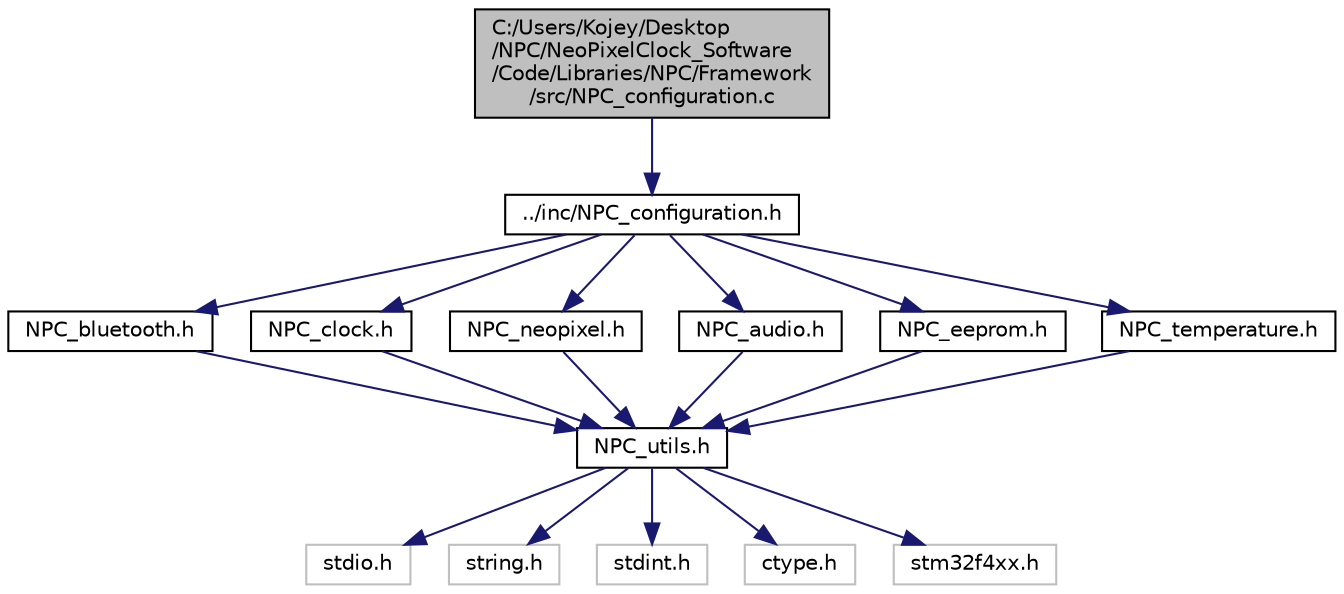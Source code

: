 digraph "C:/Users/Kojey/Desktop/NPC/NeoPixelClock_Software/Code/Libraries/NPC/Framework/src/NPC_configuration.c"
{
  edge [fontname="Helvetica",fontsize="10",labelfontname="Helvetica",labelfontsize="10"];
  node [fontname="Helvetica",fontsize="10",shape=record];
  Node0 [label="C:/Users/Kojey/Desktop\l/NPC/NeoPixelClock_Software\l/Code/Libraries/NPC/Framework\l/src/NPC_configuration.c",height=0.2,width=0.4,color="black", fillcolor="grey75", style="filled", fontcolor="black"];
  Node0 -> Node1 [color="midnightblue",fontsize="10",style="solid"];
  Node1 [label="../inc/NPC_configuration.h",height=0.2,width=0.4,color="black", fillcolor="white", style="filled",URL="$_n_p_c__configuration_8h.html",tooltip="This file contains all the main initialization prototypes used by the NPC. "];
  Node1 -> Node2 [color="midnightblue",fontsize="10",style="solid"];
  Node2 [label="NPC_bluetooth.h",height=0.2,width=0.4,color="black", fillcolor="white", style="filled",URL="$_n_p_c__bluetooth_8h.html",tooltip="This file contains all the configuration prototypes used by the bluetooth firmware. "];
  Node2 -> Node3 [color="midnightblue",fontsize="10",style="solid"];
  Node3 [label="NPC_utils.h",height=0.2,width=0.4,color="black", fillcolor="white", style="filled",URL="$_n_p_c__utils_8h.html",tooltip="This file contains all the utility functions prototypes used by the NPC. "];
  Node3 -> Node4 [color="midnightblue",fontsize="10",style="solid"];
  Node4 [label="stdio.h",height=0.2,width=0.4,color="grey75", fillcolor="white", style="filled"];
  Node3 -> Node5 [color="midnightblue",fontsize="10",style="solid"];
  Node5 [label="string.h",height=0.2,width=0.4,color="grey75", fillcolor="white", style="filled"];
  Node3 -> Node6 [color="midnightblue",fontsize="10",style="solid"];
  Node6 [label="stdint.h",height=0.2,width=0.4,color="grey75", fillcolor="white", style="filled"];
  Node3 -> Node7 [color="midnightblue",fontsize="10",style="solid"];
  Node7 [label="ctype.h",height=0.2,width=0.4,color="grey75", fillcolor="white", style="filled"];
  Node3 -> Node8 [color="midnightblue",fontsize="10",style="solid"];
  Node8 [label="stm32f4xx.h",height=0.2,width=0.4,color="grey75", fillcolor="white", style="filled"];
  Node1 -> Node9 [color="midnightblue",fontsize="10",style="solid"];
  Node9 [label="NPC_clock.h",height=0.2,width=0.4,color="black", fillcolor="white", style="filled",URL="$_n_p_c__clock_8h.html",tooltip="This file contains all the functions prototypes for the clock firmware library used for the NPC..."];
  Node9 -> Node3 [color="midnightblue",fontsize="10",style="solid"];
  Node1 -> Node10 [color="midnightblue",fontsize="10",style="solid"];
  Node10 [label="NPC_neopixel.h",height=0.2,width=0.4,color="black", fillcolor="white", style="filled",URL="$_n_p_c__neopixel_8h.html",tooltip="This file contains all the configuration prototypes used by the neopixel firmware. "];
  Node10 -> Node3 [color="midnightblue",fontsize="10",style="solid"];
  Node1 -> Node11 [color="midnightblue",fontsize="10",style="solid"];
  Node11 [label="NPC_audio.h",height=0.2,width=0.4,color="black", fillcolor="white", style="filled",URL="$_n_p_c__audio_8h.html",tooltip="This file contains all the configuration prototypes used by the audio firmware. "];
  Node11 -> Node3 [color="midnightblue",fontsize="10",style="solid"];
  Node1 -> Node12 [color="midnightblue",fontsize="10",style="solid"];
  Node12 [label="NPC_eeprom.h",height=0.2,width=0.4,color="black", fillcolor="white", style="filled",URL="$_n_p_c__eeprom_8h.html",tooltip="This file contains all the configuration prototypes used by the eeprom firmware. "];
  Node12 -> Node3 [color="midnightblue",fontsize="10",style="solid"];
  Node1 -> Node13 [color="midnightblue",fontsize="10",style="solid"];
  Node13 [label="NPC_temperature.h",height=0.2,width=0.4,color="black", fillcolor="white", style="filled",URL="$_n_p_c__temperature_8h.html",tooltip="This file contains all the configuration prototypes used by the temperature firmware. "];
  Node13 -> Node3 [color="midnightblue",fontsize="10",style="solid"];
}
